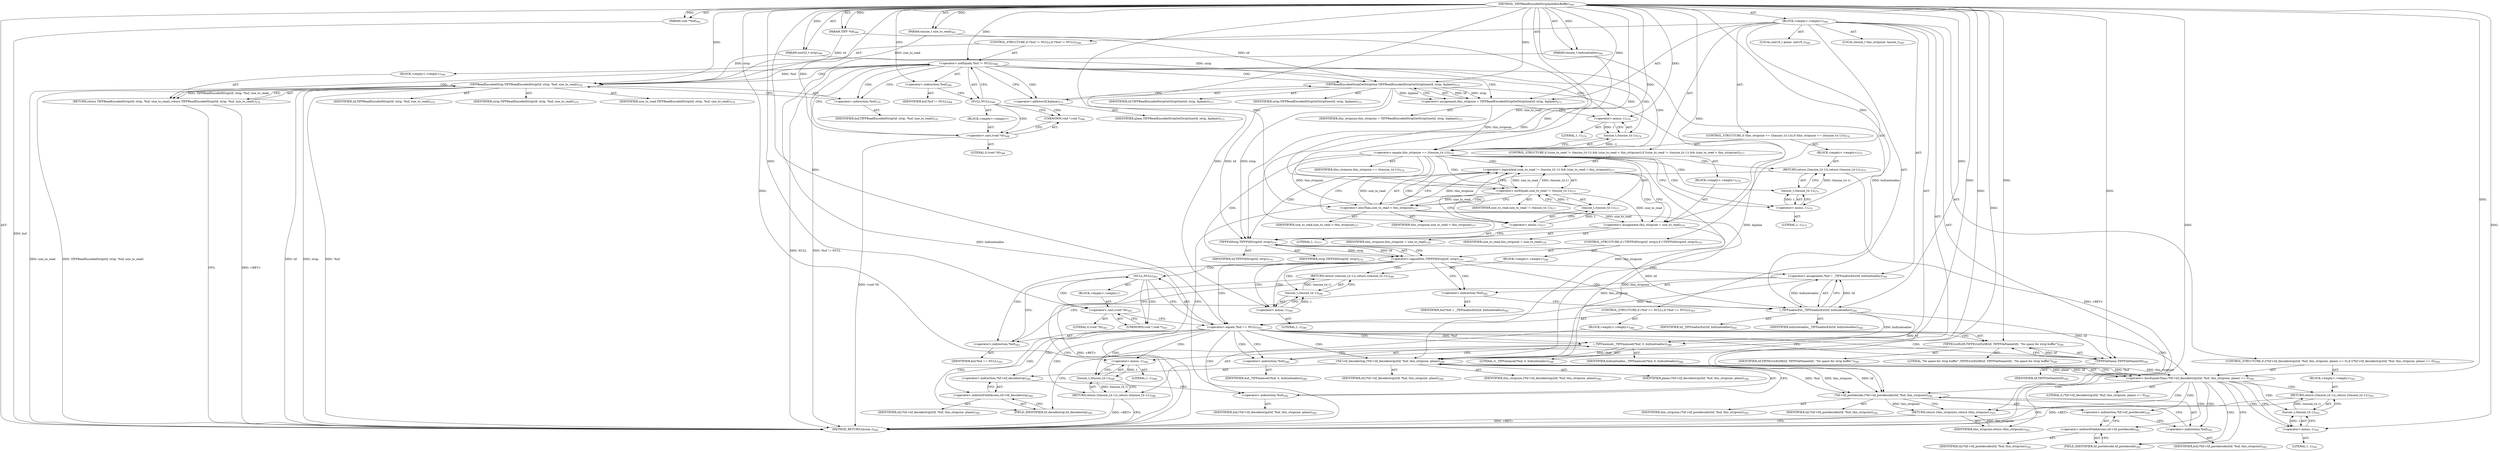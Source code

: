 digraph "_TIFFReadEncodedStripAndAllocBuffer" {  
"75097" [label = <(METHOD,_TIFFReadEncodedStripAndAllocBuffer)<SUB>560</SUB>> ]
"75098" [label = <(PARAM,TIFF *tif)<SUB>560</SUB>> ]
"75099" [label = <(PARAM,uint32_t strip)<SUB>560</SUB>> ]
"75100" [label = <(PARAM,void **buf)<SUB>561</SUB>> ]
"75101" [label = <(PARAM,tmsize_t bufsizetoalloc)<SUB>562</SUB>> ]
"75102" [label = <(PARAM,tmsize_t size_to_read)<SUB>563</SUB>> ]
"75103" [label = <(BLOCK,&lt;empty&gt;,&lt;empty&gt;)<SUB>564</SUB>> ]
"75104" [label = <(LOCAL,tmsize_t this_stripsize: tmsize_t)<SUB>565</SUB>> ]
"75105" [label = <(LOCAL,uint16_t plane: uint16_t)<SUB>566</SUB>> ]
"75106" [label = <(CONTROL_STRUCTURE,if (*buf != NULL),if (*buf != NULL))<SUB>568</SUB>> ]
"75107" [label = <(&lt;operator&gt;.notEquals,*buf != NULL)<SUB>568</SUB>> ]
"75108" [label = <(&lt;operator&gt;.indirection,*buf)<SUB>568</SUB>> ]
"75109" [label = <(IDENTIFIER,buf,*buf != NULL)<SUB>568</SUB>> ]
"75110" [label = <(NULL,NULL)<SUB>568</SUB>> ]
"75111" [label = <(BLOCK,&lt;empty&gt;,&lt;empty&gt;)> ]
"75112" [label = <(&lt;operator&gt;.cast,(void *)0)<SUB>568</SUB>> ]
"75113" [label = <(UNKNOWN,void *,void *)<SUB>568</SUB>> ]
"75114" [label = <(LITERAL,0,(void *)0)<SUB>568</SUB>> ]
"75115" [label = <(BLOCK,&lt;empty&gt;,&lt;empty&gt;)<SUB>569</SUB>> ]
"75116" [label = <(RETURN,return TIFFReadEncodedStrip(tif, strip, *buf, size_to_read);,return TIFFReadEncodedStrip(tif, strip, *buf, size_to_read);)<SUB>570</SUB>> ]
"75117" [label = <(TIFFReadEncodedStrip,TIFFReadEncodedStrip(tif, strip, *buf, size_to_read))<SUB>570</SUB>> ]
"75118" [label = <(IDENTIFIER,tif,TIFFReadEncodedStrip(tif, strip, *buf, size_to_read))<SUB>570</SUB>> ]
"75119" [label = <(IDENTIFIER,strip,TIFFReadEncodedStrip(tif, strip, *buf, size_to_read))<SUB>570</SUB>> ]
"75120" [label = <(&lt;operator&gt;.indirection,*buf)<SUB>570</SUB>> ]
"75121" [label = <(IDENTIFIER,buf,TIFFReadEncodedStrip(tif, strip, *buf, size_to_read))<SUB>570</SUB>> ]
"75122" [label = <(IDENTIFIER,size_to_read,TIFFReadEncodedStrip(tif, strip, *buf, size_to_read))<SUB>570</SUB>> ]
"75123" [label = <(&lt;operator&gt;.assignment,this_stripsize = TIFFReadEncodedStripGetStripSize(tif, strip, &amp;plane))<SUB>573</SUB>> ]
"75124" [label = <(IDENTIFIER,this_stripsize,this_stripsize = TIFFReadEncodedStripGetStripSize(tif, strip, &amp;plane))<SUB>573</SUB>> ]
"75125" [label = <(TIFFReadEncodedStripGetStripSize,TIFFReadEncodedStripGetStripSize(tif, strip, &amp;plane))<SUB>573</SUB>> ]
"75126" [label = <(IDENTIFIER,tif,TIFFReadEncodedStripGetStripSize(tif, strip, &amp;plane))<SUB>573</SUB>> ]
"75127" [label = <(IDENTIFIER,strip,TIFFReadEncodedStripGetStripSize(tif, strip, &amp;plane))<SUB>573</SUB>> ]
"75128" [label = <(&lt;operator&gt;.addressOf,&amp;plane)<SUB>573</SUB>> ]
"75129" [label = <(IDENTIFIER,plane,TIFFReadEncodedStripGetStripSize(tif, strip, &amp;plane))<SUB>573</SUB>> ]
"75130" [label = <(CONTROL_STRUCTURE,if (this_stripsize == ((tmsize_t)(-1))),if (this_stripsize == ((tmsize_t)(-1))))<SUB>574</SUB>> ]
"75131" [label = <(&lt;operator&gt;.equals,this_stripsize == ((tmsize_t)(-1)))<SUB>574</SUB>> ]
"75132" [label = <(IDENTIFIER,this_stripsize,this_stripsize == ((tmsize_t)(-1)))<SUB>574</SUB>> ]
"75133" [label = <(tmsize_t,(tmsize_t)(-1))<SUB>574</SUB>> ]
"75134" [label = <(&lt;operator&gt;.minus,-1)<SUB>574</SUB>> ]
"75135" [label = <(LITERAL,1,-1)<SUB>574</SUB>> ]
"75136" [label = <(BLOCK,&lt;empty&gt;,&lt;empty&gt;)<SUB>575</SUB>> ]
"75137" [label = <(RETURN,return ((tmsize_t)(-1));,return ((tmsize_t)(-1));)<SUB>575</SUB>> ]
"75138" [label = <(tmsize_t,(tmsize_t)(-1))<SUB>575</SUB>> ]
"75139" [label = <(&lt;operator&gt;.minus,-1)<SUB>575</SUB>> ]
"75140" [label = <(LITERAL,1,-1)<SUB>575</SUB>> ]
"75141" [label = <(CONTROL_STRUCTURE,if ((size_to_read != (tmsize_t)(-1)) &amp;&amp; (size_to_read &lt; this_stripsize)),if ((size_to_read != (tmsize_t)(-1)) &amp;&amp; (size_to_read &lt; this_stripsize)))<SUB>577</SUB>> ]
"75142" [label = <(&lt;operator&gt;.logicalAnd,(size_to_read != (tmsize_t)(-1)) &amp;&amp; (size_to_read &lt; this_stripsize))<SUB>577</SUB>> ]
"75143" [label = <(&lt;operator&gt;.notEquals,size_to_read != (tmsize_t)(-1))<SUB>577</SUB>> ]
"75144" [label = <(IDENTIFIER,size_to_read,size_to_read != (tmsize_t)(-1))<SUB>577</SUB>> ]
"75145" [label = <(tmsize_t,(tmsize_t)(-1))<SUB>577</SUB>> ]
"75146" [label = <(&lt;operator&gt;.minus,-1)<SUB>577</SUB>> ]
"75147" [label = <(LITERAL,1,-1)<SUB>577</SUB>> ]
"75148" [label = <(&lt;operator&gt;.lessThan,size_to_read &lt; this_stripsize)<SUB>577</SUB>> ]
"75149" [label = <(IDENTIFIER,size_to_read,size_to_read &lt; this_stripsize)<SUB>577</SUB>> ]
"75150" [label = <(IDENTIFIER,this_stripsize,size_to_read &lt; this_stripsize)<SUB>577</SUB>> ]
"75151" [label = <(BLOCK,&lt;empty&gt;,&lt;empty&gt;)<SUB>578</SUB>> ]
"75152" [label = <(&lt;operator&gt;.assignment,this_stripsize = size_to_read)<SUB>578</SUB>> ]
"75153" [label = <(IDENTIFIER,this_stripsize,this_stripsize = size_to_read)<SUB>578</SUB>> ]
"75154" [label = <(IDENTIFIER,size_to_read,this_stripsize = size_to_read)<SUB>578</SUB>> ]
"75155" [label = <(CONTROL_STRUCTURE,if (!TIFFFillStrip(tif, strip)),if (!TIFFFillStrip(tif, strip)))<SUB>579</SUB>> ]
"75156" [label = <(&lt;operator&gt;.logicalNot,!TIFFFillStrip(tif, strip))<SUB>579</SUB>> ]
"75157" [label = <(TIFFFillStrip,TIFFFillStrip(tif, strip))<SUB>579</SUB>> ]
"75158" [label = <(IDENTIFIER,tif,TIFFFillStrip(tif, strip))<SUB>579</SUB>> ]
"75159" [label = <(IDENTIFIER,strip,TIFFFillStrip(tif, strip))<SUB>579</SUB>> ]
"75160" [label = <(BLOCK,&lt;empty&gt;,&lt;empty&gt;)<SUB>580</SUB>> ]
"75161" [label = <(RETURN,return ((tmsize_t)(-1));,return ((tmsize_t)(-1));)<SUB>580</SUB>> ]
"75162" [label = <(tmsize_t,(tmsize_t)(-1))<SUB>580</SUB>> ]
"75163" [label = <(&lt;operator&gt;.minus,-1)<SUB>580</SUB>> ]
"75164" [label = <(LITERAL,1,-1)<SUB>580</SUB>> ]
"75165" [label = <(&lt;operator&gt;.assignment,*buf = _TIFFmallocExt(tif, bufsizetoalloc))<SUB>582</SUB>> ]
"75166" [label = <(&lt;operator&gt;.indirection,*buf)<SUB>582</SUB>> ]
"75167" [label = <(IDENTIFIER,buf,*buf = _TIFFmallocExt(tif, bufsizetoalloc))<SUB>582</SUB>> ]
"75168" [label = <(_TIFFmallocExt,_TIFFmallocExt(tif, bufsizetoalloc))<SUB>582</SUB>> ]
"75169" [label = <(IDENTIFIER,tif,_TIFFmallocExt(tif, bufsizetoalloc))<SUB>582</SUB>> ]
"75170" [label = <(IDENTIFIER,bufsizetoalloc,_TIFFmallocExt(tif, bufsizetoalloc))<SUB>582</SUB>> ]
"75171" [label = <(CONTROL_STRUCTURE,if (*buf == NULL),if (*buf == NULL))<SUB>583</SUB>> ]
"75172" [label = <(&lt;operator&gt;.equals,*buf == NULL)<SUB>583</SUB>> ]
"75173" [label = <(&lt;operator&gt;.indirection,*buf)<SUB>583</SUB>> ]
"75174" [label = <(IDENTIFIER,buf,*buf == NULL)<SUB>583</SUB>> ]
"75175" [label = <(NULL,NULL)<SUB>583</SUB>> ]
"75176" [label = <(BLOCK,&lt;empty&gt;,&lt;empty&gt;)> ]
"75177" [label = <(&lt;operator&gt;.cast,(void *)0)<SUB>583</SUB>> ]
"75178" [label = <(UNKNOWN,void *,void *)<SUB>583</SUB>> ]
"75179" [label = <(LITERAL,0,(void *)0)<SUB>583</SUB>> ]
"75180" [label = <(BLOCK,&lt;empty&gt;,&lt;empty&gt;)<SUB>584</SUB>> ]
"75181" [label = <(TIFFErrorExtR,TIFFErrorExtR(tif, TIFFFileName(tif), &quot;No space for strip buffer&quot;))<SUB>585</SUB>> ]
"75182" [label = <(IDENTIFIER,tif,TIFFErrorExtR(tif, TIFFFileName(tif), &quot;No space for strip buffer&quot;))<SUB>585</SUB>> ]
"75183" [label = <(TIFFFileName,TIFFFileName(tif))<SUB>585</SUB>> ]
"75184" [label = <(IDENTIFIER,tif,TIFFFileName(tif))<SUB>585</SUB>> ]
"75185" [label = <(LITERAL,&quot;No space for strip buffer&quot;,TIFFErrorExtR(tif, TIFFFileName(tif), &quot;No space for strip buffer&quot;))<SUB>585</SUB>> ]
"75186" [label = <(RETURN,return ((tmsize_t)(-1));,return ((tmsize_t)(-1));)<SUB>586</SUB>> ]
"75187" [label = <(tmsize_t,(tmsize_t)(-1))<SUB>586</SUB>> ]
"75188" [label = <(&lt;operator&gt;.minus,-1)<SUB>586</SUB>> ]
"75189" [label = <(LITERAL,1,-1)<SUB>586</SUB>> ]
"75190" [label = <(_TIFFmemset,_TIFFmemset(*buf, 0, bufsizetoalloc))<SUB>588</SUB>> ]
"75191" [label = <(&lt;operator&gt;.indirection,*buf)<SUB>588</SUB>> ]
"75192" [label = <(IDENTIFIER,buf,_TIFFmemset(*buf, 0, bufsizetoalloc))<SUB>588</SUB>> ]
"75193" [label = <(LITERAL,0,_TIFFmemset(*buf, 0, bufsizetoalloc))<SUB>588</SUB>> ]
"75194" [label = <(IDENTIFIER,bufsizetoalloc,_TIFFmemset(*buf, 0, bufsizetoalloc))<SUB>588</SUB>> ]
"75195" [label = <(CONTROL_STRUCTURE,if ((*tif-&gt;tif_decodestrip)(tif, *buf, this_stripsize, plane) &lt;= 0),if ((*tif-&gt;tif_decodestrip)(tif, *buf, this_stripsize, plane) &lt;= 0))<SUB>590</SUB>> ]
"75196" [label = <(&lt;operator&gt;.lessEqualsThan,(*tif-&gt;tif_decodestrip)(tif, *buf, this_stripsize, plane) &lt;= 0)<SUB>590</SUB>> ]
"75197" [label = <(*tif-&gt;tif_decodestrip,(*tif-&gt;tif_decodestrip)(tif, *buf, this_stripsize, plane))<SUB>590</SUB>> ]
"75198" [label = <(&lt;operator&gt;.indirection,*tif-&gt;tif_decodestrip)<SUB>590</SUB>> ]
"75199" [label = <(&lt;operator&gt;.indirectFieldAccess,tif-&gt;tif_decodestrip)<SUB>590</SUB>> ]
"75200" [label = <(IDENTIFIER,tif,(*tif-&gt;tif_decodestrip)(tif, *buf, this_stripsize, plane))<SUB>590</SUB>> ]
"75201" [label = <(FIELD_IDENTIFIER,tif_decodestrip,tif_decodestrip)<SUB>590</SUB>> ]
"75202" [label = <(IDENTIFIER,tif,(*tif-&gt;tif_decodestrip)(tif, *buf, this_stripsize, plane))<SUB>590</SUB>> ]
"75203" [label = <(&lt;operator&gt;.indirection,*buf)<SUB>590</SUB>> ]
"75204" [label = <(IDENTIFIER,buf,(*tif-&gt;tif_decodestrip)(tif, *buf, this_stripsize, plane))<SUB>590</SUB>> ]
"75205" [label = <(IDENTIFIER,this_stripsize,(*tif-&gt;tif_decodestrip)(tif, *buf, this_stripsize, plane))<SUB>590</SUB>> ]
"75206" [label = <(IDENTIFIER,plane,(*tif-&gt;tif_decodestrip)(tif, *buf, this_stripsize, plane))<SUB>590</SUB>> ]
"75207" [label = <(LITERAL,0,(*tif-&gt;tif_decodestrip)(tif, *buf, this_stripsize, plane) &lt;= 0)<SUB>590</SUB>> ]
"75208" [label = <(BLOCK,&lt;empty&gt;,&lt;empty&gt;)<SUB>591</SUB>> ]
"75209" [label = <(RETURN,return ((tmsize_t)(-1));,return ((tmsize_t)(-1));)<SUB>591</SUB>> ]
"75210" [label = <(tmsize_t,(tmsize_t)(-1))<SUB>591</SUB>> ]
"75211" [label = <(&lt;operator&gt;.minus,-1)<SUB>591</SUB>> ]
"75212" [label = <(LITERAL,1,-1)<SUB>591</SUB>> ]
"75213" [label = <(*tif-&gt;tif_postdecode,(*tif-&gt;tif_postdecode)(tif, *buf, this_stripsize))<SUB>592</SUB>> ]
"75214" [label = <(&lt;operator&gt;.indirection,*tif-&gt;tif_postdecode)<SUB>592</SUB>> ]
"75215" [label = <(&lt;operator&gt;.indirectFieldAccess,tif-&gt;tif_postdecode)<SUB>592</SUB>> ]
"75216" [label = <(IDENTIFIER,tif,(*tif-&gt;tif_postdecode)(tif, *buf, this_stripsize))<SUB>592</SUB>> ]
"75217" [label = <(FIELD_IDENTIFIER,tif_postdecode,tif_postdecode)<SUB>592</SUB>> ]
"75218" [label = <(IDENTIFIER,tif,(*tif-&gt;tif_postdecode)(tif, *buf, this_stripsize))<SUB>592</SUB>> ]
"75219" [label = <(&lt;operator&gt;.indirection,*buf)<SUB>592</SUB>> ]
"75220" [label = <(IDENTIFIER,buf,(*tif-&gt;tif_postdecode)(tif, *buf, this_stripsize))<SUB>592</SUB>> ]
"75221" [label = <(IDENTIFIER,this_stripsize,(*tif-&gt;tif_postdecode)(tif, *buf, this_stripsize))<SUB>592</SUB>> ]
"75222" [label = <(RETURN,return (this_stripsize);,return (this_stripsize);)<SUB>593</SUB>> ]
"75223" [label = <(IDENTIFIER,this_stripsize,return (this_stripsize);)<SUB>593</SUB>> ]
"75224" [label = <(METHOD_RETURN,tmsize_t)<SUB>560</SUB>> ]
  "75097" -> "75098"  [ label = "AST: "] 
  "75097" -> "75099"  [ label = "AST: "] 
  "75097" -> "75100"  [ label = "AST: "] 
  "75097" -> "75101"  [ label = "AST: "] 
  "75097" -> "75102"  [ label = "AST: "] 
  "75097" -> "75103"  [ label = "AST: "] 
  "75097" -> "75224"  [ label = "AST: "] 
  "75103" -> "75104"  [ label = "AST: "] 
  "75103" -> "75105"  [ label = "AST: "] 
  "75103" -> "75106"  [ label = "AST: "] 
  "75103" -> "75123"  [ label = "AST: "] 
  "75103" -> "75130"  [ label = "AST: "] 
  "75103" -> "75141"  [ label = "AST: "] 
  "75103" -> "75155"  [ label = "AST: "] 
  "75103" -> "75165"  [ label = "AST: "] 
  "75103" -> "75171"  [ label = "AST: "] 
  "75103" -> "75190"  [ label = "AST: "] 
  "75103" -> "75195"  [ label = "AST: "] 
  "75103" -> "75213"  [ label = "AST: "] 
  "75103" -> "75222"  [ label = "AST: "] 
  "75106" -> "75107"  [ label = "AST: "] 
  "75106" -> "75115"  [ label = "AST: "] 
  "75107" -> "75108"  [ label = "AST: "] 
  "75107" -> "75110"  [ label = "AST: "] 
  "75108" -> "75109"  [ label = "AST: "] 
  "75110" -> "75111"  [ label = "AST: "] 
  "75111" -> "75112"  [ label = "AST: "] 
  "75112" -> "75113"  [ label = "AST: "] 
  "75112" -> "75114"  [ label = "AST: "] 
  "75115" -> "75116"  [ label = "AST: "] 
  "75116" -> "75117"  [ label = "AST: "] 
  "75117" -> "75118"  [ label = "AST: "] 
  "75117" -> "75119"  [ label = "AST: "] 
  "75117" -> "75120"  [ label = "AST: "] 
  "75117" -> "75122"  [ label = "AST: "] 
  "75120" -> "75121"  [ label = "AST: "] 
  "75123" -> "75124"  [ label = "AST: "] 
  "75123" -> "75125"  [ label = "AST: "] 
  "75125" -> "75126"  [ label = "AST: "] 
  "75125" -> "75127"  [ label = "AST: "] 
  "75125" -> "75128"  [ label = "AST: "] 
  "75128" -> "75129"  [ label = "AST: "] 
  "75130" -> "75131"  [ label = "AST: "] 
  "75130" -> "75136"  [ label = "AST: "] 
  "75131" -> "75132"  [ label = "AST: "] 
  "75131" -> "75133"  [ label = "AST: "] 
  "75133" -> "75134"  [ label = "AST: "] 
  "75134" -> "75135"  [ label = "AST: "] 
  "75136" -> "75137"  [ label = "AST: "] 
  "75137" -> "75138"  [ label = "AST: "] 
  "75138" -> "75139"  [ label = "AST: "] 
  "75139" -> "75140"  [ label = "AST: "] 
  "75141" -> "75142"  [ label = "AST: "] 
  "75141" -> "75151"  [ label = "AST: "] 
  "75142" -> "75143"  [ label = "AST: "] 
  "75142" -> "75148"  [ label = "AST: "] 
  "75143" -> "75144"  [ label = "AST: "] 
  "75143" -> "75145"  [ label = "AST: "] 
  "75145" -> "75146"  [ label = "AST: "] 
  "75146" -> "75147"  [ label = "AST: "] 
  "75148" -> "75149"  [ label = "AST: "] 
  "75148" -> "75150"  [ label = "AST: "] 
  "75151" -> "75152"  [ label = "AST: "] 
  "75152" -> "75153"  [ label = "AST: "] 
  "75152" -> "75154"  [ label = "AST: "] 
  "75155" -> "75156"  [ label = "AST: "] 
  "75155" -> "75160"  [ label = "AST: "] 
  "75156" -> "75157"  [ label = "AST: "] 
  "75157" -> "75158"  [ label = "AST: "] 
  "75157" -> "75159"  [ label = "AST: "] 
  "75160" -> "75161"  [ label = "AST: "] 
  "75161" -> "75162"  [ label = "AST: "] 
  "75162" -> "75163"  [ label = "AST: "] 
  "75163" -> "75164"  [ label = "AST: "] 
  "75165" -> "75166"  [ label = "AST: "] 
  "75165" -> "75168"  [ label = "AST: "] 
  "75166" -> "75167"  [ label = "AST: "] 
  "75168" -> "75169"  [ label = "AST: "] 
  "75168" -> "75170"  [ label = "AST: "] 
  "75171" -> "75172"  [ label = "AST: "] 
  "75171" -> "75180"  [ label = "AST: "] 
  "75172" -> "75173"  [ label = "AST: "] 
  "75172" -> "75175"  [ label = "AST: "] 
  "75173" -> "75174"  [ label = "AST: "] 
  "75175" -> "75176"  [ label = "AST: "] 
  "75176" -> "75177"  [ label = "AST: "] 
  "75177" -> "75178"  [ label = "AST: "] 
  "75177" -> "75179"  [ label = "AST: "] 
  "75180" -> "75181"  [ label = "AST: "] 
  "75180" -> "75186"  [ label = "AST: "] 
  "75181" -> "75182"  [ label = "AST: "] 
  "75181" -> "75183"  [ label = "AST: "] 
  "75181" -> "75185"  [ label = "AST: "] 
  "75183" -> "75184"  [ label = "AST: "] 
  "75186" -> "75187"  [ label = "AST: "] 
  "75187" -> "75188"  [ label = "AST: "] 
  "75188" -> "75189"  [ label = "AST: "] 
  "75190" -> "75191"  [ label = "AST: "] 
  "75190" -> "75193"  [ label = "AST: "] 
  "75190" -> "75194"  [ label = "AST: "] 
  "75191" -> "75192"  [ label = "AST: "] 
  "75195" -> "75196"  [ label = "AST: "] 
  "75195" -> "75208"  [ label = "AST: "] 
  "75196" -> "75197"  [ label = "AST: "] 
  "75196" -> "75207"  [ label = "AST: "] 
  "75197" -> "75198"  [ label = "AST: "] 
  "75197" -> "75202"  [ label = "AST: "] 
  "75197" -> "75203"  [ label = "AST: "] 
  "75197" -> "75205"  [ label = "AST: "] 
  "75197" -> "75206"  [ label = "AST: "] 
  "75198" -> "75199"  [ label = "AST: "] 
  "75199" -> "75200"  [ label = "AST: "] 
  "75199" -> "75201"  [ label = "AST: "] 
  "75203" -> "75204"  [ label = "AST: "] 
  "75208" -> "75209"  [ label = "AST: "] 
  "75209" -> "75210"  [ label = "AST: "] 
  "75210" -> "75211"  [ label = "AST: "] 
  "75211" -> "75212"  [ label = "AST: "] 
  "75213" -> "75214"  [ label = "AST: "] 
  "75213" -> "75218"  [ label = "AST: "] 
  "75213" -> "75219"  [ label = "AST: "] 
  "75213" -> "75221"  [ label = "AST: "] 
  "75214" -> "75215"  [ label = "AST: "] 
  "75215" -> "75216"  [ label = "AST: "] 
  "75215" -> "75217"  [ label = "AST: "] 
  "75219" -> "75220"  [ label = "AST: "] 
  "75222" -> "75223"  [ label = "AST: "] 
  "75123" -> "75134"  [ label = "CFG: "] 
  "75165" -> "75173"  [ label = "CFG: "] 
  "75190" -> "75201"  [ label = "CFG: "] 
  "75213" -> "75222"  [ label = "CFG: "] 
  "75222" -> "75224"  [ label = "CFG: "] 
  "75107" -> "75120"  [ label = "CFG: "] 
  "75107" -> "75128"  [ label = "CFG: "] 
  "75125" -> "75123"  [ label = "CFG: "] 
  "75131" -> "75139"  [ label = "CFG: "] 
  "75131" -> "75146"  [ label = "CFG: "] 
  "75142" -> "75152"  [ label = "CFG: "] 
  "75142" -> "75157"  [ label = "CFG: "] 
  "75156" -> "75163"  [ label = "CFG: "] 
  "75156" -> "75166"  [ label = "CFG: "] 
  "75166" -> "75168"  [ label = "CFG: "] 
  "75168" -> "75165"  [ label = "CFG: "] 
  "75172" -> "75183"  [ label = "CFG: "] 
  "75172" -> "75191"  [ label = "CFG: "] 
  "75191" -> "75190"  [ label = "CFG: "] 
  "75196" -> "75211"  [ label = "CFG: "] 
  "75196" -> "75217"  [ label = "CFG: "] 
  "75214" -> "75219"  [ label = "CFG: "] 
  "75219" -> "75213"  [ label = "CFG: "] 
  "75108" -> "75110"  [ label = "CFG: "] 
  "75110" -> "75113"  [ label = "CFG: "] 
  "75110" -> "75107"  [ label = "CFG: "] 
  "75116" -> "75224"  [ label = "CFG: "] 
  "75128" -> "75125"  [ label = "CFG: "] 
  "75133" -> "75131"  [ label = "CFG: "] 
  "75137" -> "75224"  [ label = "CFG: "] 
  "75143" -> "75142"  [ label = "CFG: "] 
  "75143" -> "75148"  [ label = "CFG: "] 
  "75148" -> "75142"  [ label = "CFG: "] 
  "75152" -> "75157"  [ label = "CFG: "] 
  "75157" -> "75156"  [ label = "CFG: "] 
  "75161" -> "75224"  [ label = "CFG: "] 
  "75173" -> "75175"  [ label = "CFG: "] 
  "75175" -> "75178"  [ label = "CFG: "] 
  "75175" -> "75172"  [ label = "CFG: "] 
  "75181" -> "75188"  [ label = "CFG: "] 
  "75186" -> "75224"  [ label = "CFG: "] 
  "75197" -> "75196"  [ label = "CFG: "] 
  "75209" -> "75224"  [ label = "CFG: "] 
  "75215" -> "75214"  [ label = "CFG: "] 
  "75117" -> "75116"  [ label = "CFG: "] 
  "75134" -> "75133"  [ label = "CFG: "] 
  "75138" -> "75137"  [ label = "CFG: "] 
  "75145" -> "75143"  [ label = "CFG: "] 
  "75162" -> "75161"  [ label = "CFG: "] 
  "75183" -> "75181"  [ label = "CFG: "] 
  "75187" -> "75186"  [ label = "CFG: "] 
  "75198" -> "75203"  [ label = "CFG: "] 
  "75203" -> "75197"  [ label = "CFG: "] 
  "75210" -> "75209"  [ label = "CFG: "] 
  "75217" -> "75215"  [ label = "CFG: "] 
  "75112" -> "75107"  [ label = "CFG: "] 
  "75120" -> "75117"  [ label = "CFG: "] 
  "75139" -> "75138"  [ label = "CFG: "] 
  "75146" -> "75145"  [ label = "CFG: "] 
  "75163" -> "75162"  [ label = "CFG: "] 
  "75177" -> "75172"  [ label = "CFG: "] 
  "75188" -> "75187"  [ label = "CFG: "] 
  "75199" -> "75198"  [ label = "CFG: "] 
  "75211" -> "75210"  [ label = "CFG: "] 
  "75113" -> "75112"  [ label = "CFG: "] 
  "75178" -> "75177"  [ label = "CFG: "] 
  "75201" -> "75199"  [ label = "CFG: "] 
  "75097" -> "75108"  [ label = "CFG: "] 
  "75116" -> "75224"  [ label = "DDG: &lt;RET&gt;"] 
  "75209" -> "75224"  [ label = "DDG: &lt;RET&gt;"] 
  "75137" -> "75224"  [ label = "DDG: &lt;RET&gt;"] 
  "75186" -> "75224"  [ label = "DDG: &lt;RET&gt;"] 
  "75161" -> "75224"  [ label = "DDG: &lt;RET&gt;"] 
  "75222" -> "75224"  [ label = "DDG: &lt;RET&gt;"] 
  "75100" -> "75224"  [ label = "DDG: buf"] 
  "75101" -> "75224"  [ label = "DDG: bufsizetoalloc"] 
  "75107" -> "75224"  [ label = "DDG: NULL"] 
  "75112" -> "75224"  [ label = "DDG: (void *)0"] 
  "75107" -> "75224"  [ label = "DDG: *buf != NULL"] 
  "75117" -> "75224"  [ label = "DDG: tif"] 
  "75117" -> "75224"  [ label = "DDG: strip"] 
  "75117" -> "75224"  [ label = "DDG: *buf"] 
  "75117" -> "75224"  [ label = "DDG: size_to_read"] 
  "75117" -> "75224"  [ label = "DDG: TIFFReadEncodedStrip(tif, strip, *buf, size_to_read)"] 
  "75097" -> "75098"  [ label = "DDG: "] 
  "75097" -> "75099"  [ label = "DDG: "] 
  "75097" -> "75100"  [ label = "DDG: "] 
  "75097" -> "75101"  [ label = "DDG: "] 
  "75097" -> "75102"  [ label = "DDG: "] 
  "75125" -> "75123"  [ label = "DDG: tif"] 
  "75125" -> "75123"  [ label = "DDG: strip"] 
  "75125" -> "75123"  [ label = "DDG: &amp;plane"] 
  "75168" -> "75165"  [ label = "DDG: tif"] 
  "75168" -> "75165"  [ label = "DDG: bufsizetoalloc"] 
  "75223" -> "75222"  [ label = "DDG: this_stripsize"] 
  "75213" -> "75222"  [ label = "DDG: this_stripsize"] 
  "75097" -> "75123"  [ label = "DDG: "] 
  "75172" -> "75190"  [ label = "DDG: *buf"] 
  "75097" -> "75190"  [ label = "DDG: "] 
  "75168" -> "75190"  [ label = "DDG: bufsizetoalloc"] 
  "75197" -> "75213"  [ label = "DDG: tif"] 
  "75097" -> "75213"  [ label = "DDG: "] 
  "75197" -> "75213"  [ label = "DDG: *buf"] 
  "75197" -> "75213"  [ label = "DDG: this_stripsize"] 
  "75097" -> "75223"  [ label = "DDG: "] 
  "75097" -> "75107"  [ label = "DDG: "] 
  "75117" -> "75116"  [ label = "DDG: TIFFReadEncodedStrip(tif, strip, *buf, size_to_read)"] 
  "75098" -> "75125"  [ label = "DDG: tif"] 
  "75097" -> "75125"  [ label = "DDG: "] 
  "75099" -> "75125"  [ label = "DDG: strip"] 
  "75123" -> "75131"  [ label = "DDG: this_stripsize"] 
  "75097" -> "75131"  [ label = "DDG: "] 
  "75133" -> "75131"  [ label = "DDG: -1"] 
  "75138" -> "75137"  [ label = "DDG: (tmsize_t)(-1)"] 
  "75143" -> "75142"  [ label = "DDG: size_to_read"] 
  "75143" -> "75142"  [ label = "DDG: (tmsize_t)(-1)"] 
  "75148" -> "75142"  [ label = "DDG: size_to_read"] 
  "75148" -> "75142"  [ label = "DDG: this_stripsize"] 
  "75143" -> "75152"  [ label = "DDG: size_to_read"] 
  "75148" -> "75152"  [ label = "DDG: size_to_read"] 
  "75097" -> "75152"  [ label = "DDG: "] 
  "75157" -> "75156"  [ label = "DDG: tif"] 
  "75157" -> "75156"  [ label = "DDG: strip"] 
  "75162" -> "75161"  [ label = "DDG: (tmsize_t)(-1)"] 
  "75157" -> "75168"  [ label = "DDG: tif"] 
  "75097" -> "75168"  [ label = "DDG: "] 
  "75101" -> "75168"  [ label = "DDG: bufsizetoalloc"] 
  "75165" -> "75172"  [ label = "DDG: *buf"] 
  "75097" -> "75172"  [ label = "DDG: "] 
  "75187" -> "75186"  [ label = "DDG: (tmsize_t)(-1)"] 
  "75197" -> "75196"  [ label = "DDG: tif"] 
  "75197" -> "75196"  [ label = "DDG: *buf"] 
  "75197" -> "75196"  [ label = "DDG: this_stripsize"] 
  "75197" -> "75196"  [ label = "DDG: plane"] 
  "75097" -> "75196"  [ label = "DDG: "] 
  "75210" -> "75209"  [ label = "DDG: (tmsize_t)(-1)"] 
  "75134" -> "75133"  [ label = "DDG: 1"] 
  "75102" -> "75143"  [ label = "DDG: size_to_read"] 
  "75097" -> "75143"  [ label = "DDG: "] 
  "75145" -> "75143"  [ label = "DDG: -1"] 
  "75143" -> "75148"  [ label = "DDG: size_to_read"] 
  "75097" -> "75148"  [ label = "DDG: "] 
  "75131" -> "75148"  [ label = "DDG: this_stripsize"] 
  "75125" -> "75157"  [ label = "DDG: tif"] 
  "75097" -> "75157"  [ label = "DDG: "] 
  "75125" -> "75157"  [ label = "DDG: strip"] 
  "75183" -> "75181"  [ label = "DDG: tif"] 
  "75097" -> "75181"  [ label = "DDG: "] 
  "75168" -> "75197"  [ label = "DDG: tif"] 
  "75097" -> "75197"  [ label = "DDG: "] 
  "75190" -> "75197"  [ label = "DDG: *buf"] 
  "75131" -> "75197"  [ label = "DDG: this_stripsize"] 
  "75148" -> "75197"  [ label = "DDG: this_stripsize"] 
  "75152" -> "75197"  [ label = "DDG: this_stripsize"] 
  "75125" -> "75197"  [ label = "DDG: &amp;plane"] 
  "75097" -> "75112"  [ label = "DDG: "] 
  "75098" -> "75117"  [ label = "DDG: tif"] 
  "75097" -> "75117"  [ label = "DDG: "] 
  "75099" -> "75117"  [ label = "DDG: strip"] 
  "75107" -> "75117"  [ label = "DDG: *buf"] 
  "75102" -> "75117"  [ label = "DDG: size_to_read"] 
  "75097" -> "75134"  [ label = "DDG: "] 
  "75139" -> "75138"  [ label = "DDG: 1"] 
  "75146" -> "75145"  [ label = "DDG: 1"] 
  "75163" -> "75162"  [ label = "DDG: 1"] 
  "75097" -> "75177"  [ label = "DDG: "] 
  "75168" -> "75183"  [ label = "DDG: tif"] 
  "75097" -> "75183"  [ label = "DDG: "] 
  "75188" -> "75187"  [ label = "DDG: 1"] 
  "75211" -> "75210"  [ label = "DDG: 1"] 
  "75097" -> "75139"  [ label = "DDG: "] 
  "75097" -> "75146"  [ label = "DDG: "] 
  "75097" -> "75163"  [ label = "DDG: "] 
  "75097" -> "75188"  [ label = "DDG: "] 
  "75097" -> "75211"  [ label = "DDG: "] 
  "75107" -> "75134"  [ label = "CDG: "] 
  "75107" -> "75131"  [ label = "CDG: "] 
  "75107" -> "75125"  [ label = "CDG: "] 
  "75107" -> "75120"  [ label = "CDG: "] 
  "75107" -> "75133"  [ label = "CDG: "] 
  "75107" -> "75117"  [ label = "CDG: "] 
  "75107" -> "75123"  [ label = "CDG: "] 
  "75107" -> "75116"  [ label = "CDG: "] 
  "75107" -> "75128"  [ label = "CDG: "] 
  "75131" -> "75138"  [ label = "CDG: "] 
  "75131" -> "75146"  [ label = "CDG: "] 
  "75131" -> "75137"  [ label = "CDG: "] 
  "75131" -> "75145"  [ label = "CDG: "] 
  "75131" -> "75143"  [ label = "CDG: "] 
  "75131" -> "75139"  [ label = "CDG: "] 
  "75131" -> "75156"  [ label = "CDG: "] 
  "75131" -> "75157"  [ label = "CDG: "] 
  "75131" -> "75142"  [ label = "CDG: "] 
  "75142" -> "75152"  [ label = "CDG: "] 
  "75156" -> "75168"  [ label = "CDG: "] 
  "75156" -> "75166"  [ label = "CDG: "] 
  "75156" -> "75175"  [ label = "CDG: "] 
  "75156" -> "75161"  [ label = "CDG: "] 
  "75156" -> "75162"  [ label = "CDG: "] 
  "75156" -> "75172"  [ label = "CDG: "] 
  "75156" -> "75163"  [ label = "CDG: "] 
  "75156" -> "75165"  [ label = "CDG: "] 
  "75156" -> "75173"  [ label = "CDG: "] 
  "75172" -> "75181"  [ label = "CDG: "] 
  "75172" -> "75183"  [ label = "CDG: "] 
  "75172" -> "75201"  [ label = "CDG: "] 
  "75172" -> "75198"  [ label = "CDG: "] 
  "75172" -> "75187"  [ label = "CDG: "] 
  "75172" -> "75190"  [ label = "CDG: "] 
  "75172" -> "75186"  [ label = "CDG: "] 
  "75172" -> "75203"  [ label = "CDG: "] 
  "75172" -> "75196"  [ label = "CDG: "] 
  "75172" -> "75191"  [ label = "CDG: "] 
  "75172" -> "75197"  [ label = "CDG: "] 
  "75172" -> "75199"  [ label = "CDG: "] 
  "75172" -> "75188"  [ label = "CDG: "] 
  "75196" -> "75215"  [ label = "CDG: "] 
  "75196" -> "75219"  [ label = "CDG: "] 
  "75196" -> "75214"  [ label = "CDG: "] 
  "75196" -> "75211"  [ label = "CDG: "] 
  "75196" -> "75213"  [ label = "CDG: "] 
  "75196" -> "75217"  [ label = "CDG: "] 
  "75196" -> "75209"  [ label = "CDG: "] 
  "75196" -> "75222"  [ label = "CDG: "] 
  "75196" -> "75210"  [ label = "CDG: "] 
  "75110" -> "75112"  [ label = "CDG: "] 
  "75110" -> "75113"  [ label = "CDG: "] 
  "75143" -> "75148"  [ label = "CDG: "] 
  "75175" -> "75177"  [ label = "CDG: "] 
  "75175" -> "75178"  [ label = "CDG: "] 
}
